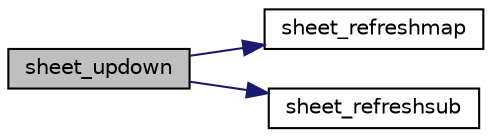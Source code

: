 digraph "sheet_updown"
{
 // LATEX_PDF_SIZE
  edge [fontname="Helvetica",fontsize="10",labelfontname="Helvetica",labelfontsize="10"];
  node [fontname="Helvetica",fontsize="10",shape=record];
  rankdir="LR";
  Node1 [label="sheet_updown",height=0.2,width=0.4,color="black", fillcolor="grey75", style="filled", fontcolor="black",tooltip="指定された高さにウインドウを設定します"];
  Node1 -> Node2 [color="midnightblue",fontsize="10",style="solid",fontname="Helvetica"];
  Node2 [label="sheet_refreshmap",height=0.2,width=0.4,color="black", fillcolor="white", style="filled",URL="$sheet_8c.html#a5fb2b9d999b1c516858b5a0d1bfdd55c",tooltip=" "];
  Node1 -> Node3 [color="midnightblue",fontsize="10",style="solid",fontname="Helvetica"];
  Node3 [label="sheet_refreshsub",height=0.2,width=0.4,color="black", fillcolor="white", style="filled",URL="$sheet_8c.html#a0016600e2d7feeb0a12089156b9307a4",tooltip=" "];
}
